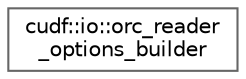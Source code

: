 digraph "类继承关系图"
{
 // LATEX_PDF_SIZE
  bgcolor="transparent";
  edge [fontname=Helvetica,fontsize=10,labelfontname=Helvetica,labelfontsize=10];
  node [fontname=Helvetica,fontsize=10,shape=box,height=0.2,width=0.4];
  rankdir="LR";
  Node0 [id="Node000000",label="cudf::io::orc_reader\l_options_builder",height=0.2,width=0.4,color="grey40", fillcolor="white", style="filled",URL="$classcudf_1_1io_1_1orc__reader__options__builder.html",tooltip="Builds settings to use for read_orc()."];
}
